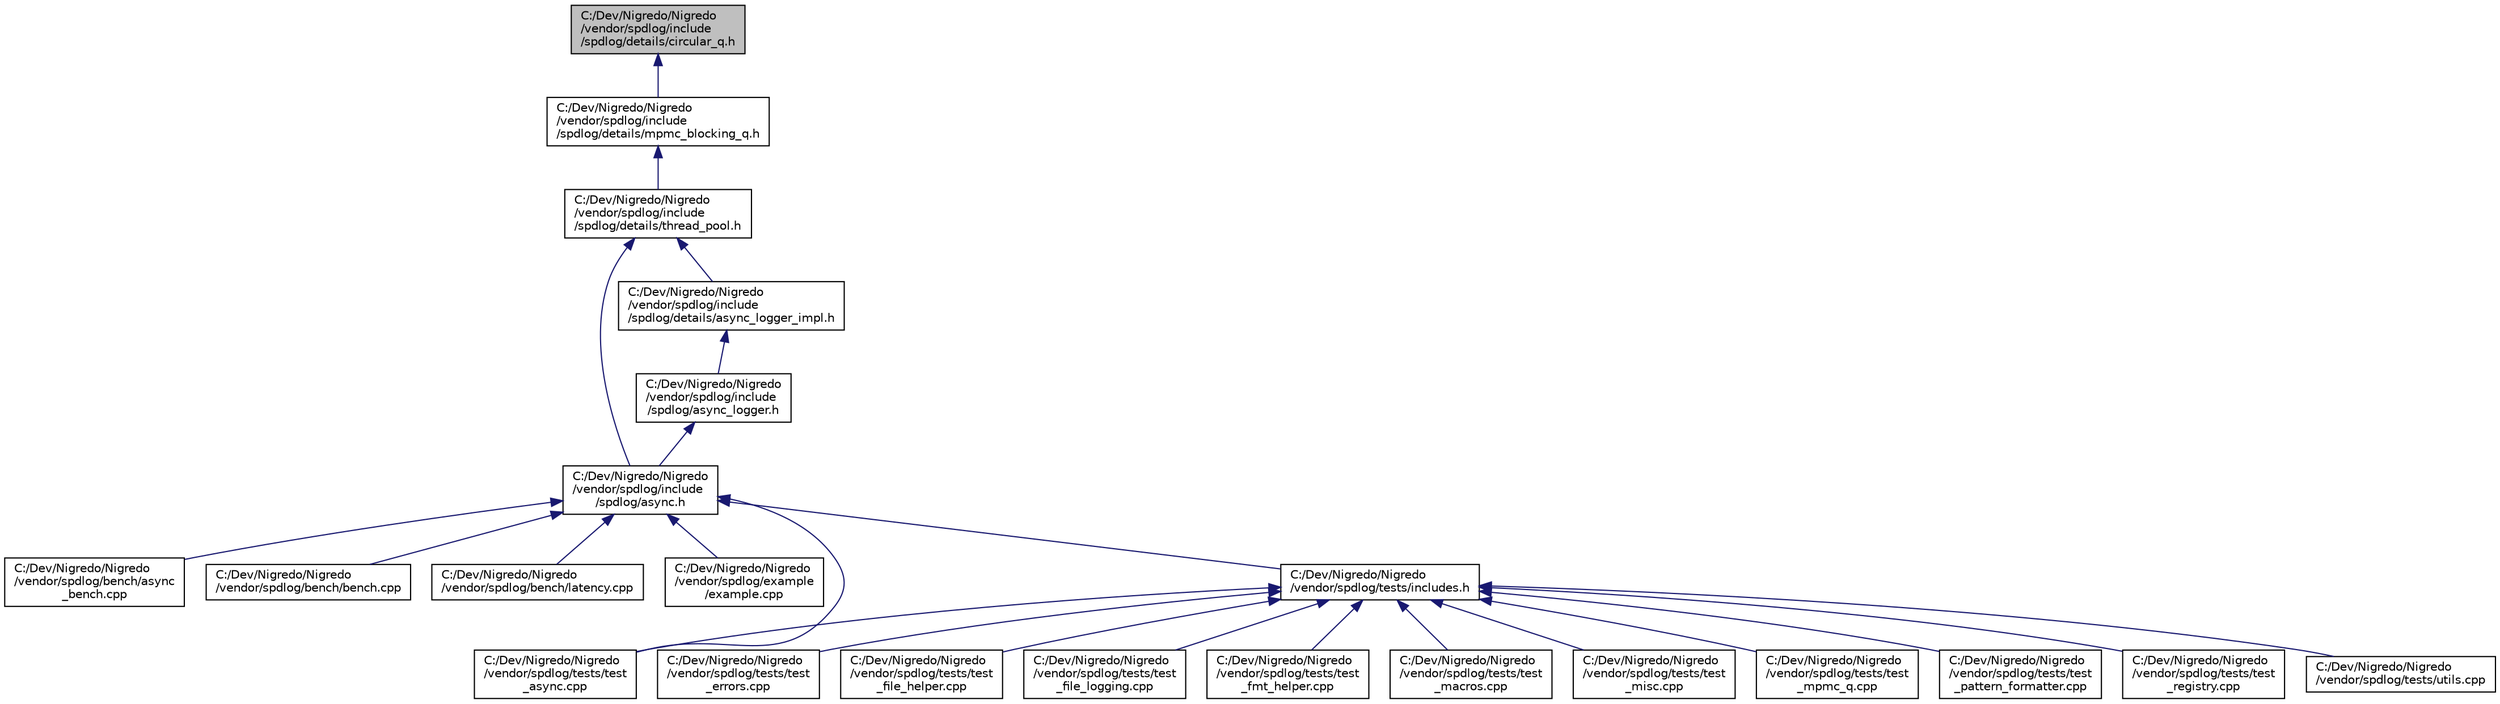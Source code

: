 digraph "C:/Dev/Nigredo/Nigredo/vendor/spdlog/include/spdlog/details/circular_q.h"
{
  edge [fontname="Helvetica",fontsize="10",labelfontname="Helvetica",labelfontsize="10"];
  node [fontname="Helvetica",fontsize="10",shape=record];
  Node1 [label="C:/Dev/Nigredo/Nigredo\l/vendor/spdlog/include\l/spdlog/details/circular_q.h",height=0.2,width=0.4,color="black", fillcolor="grey75", style="filled" fontcolor="black"];
  Node1 -> Node2 [dir="back",color="midnightblue",fontsize="10",style="solid",fontname="Helvetica"];
  Node2 [label="C:/Dev/Nigredo/Nigredo\l/vendor/spdlog/include\l/spdlog/details/mpmc_blocking_q.h",height=0.2,width=0.4,color="black", fillcolor="white", style="filled",URL="$mpmc__blocking__q_8h.html"];
  Node2 -> Node3 [dir="back",color="midnightblue",fontsize="10",style="solid",fontname="Helvetica"];
  Node3 [label="C:/Dev/Nigredo/Nigredo\l/vendor/spdlog/include\l/spdlog/details/thread_pool.h",height=0.2,width=0.4,color="black", fillcolor="white", style="filled",URL="$thread__pool_8h.html"];
  Node3 -> Node4 [dir="back",color="midnightblue",fontsize="10",style="solid",fontname="Helvetica"];
  Node4 [label="C:/Dev/Nigredo/Nigredo\l/vendor/spdlog/include\l/spdlog/async.h",height=0.2,width=0.4,color="black", fillcolor="white", style="filled",URL="$async_8h.html"];
  Node4 -> Node5 [dir="back",color="midnightblue",fontsize="10",style="solid",fontname="Helvetica"];
  Node5 [label="C:/Dev/Nigredo/Nigredo\l/vendor/spdlog/bench/async\l_bench.cpp",height=0.2,width=0.4,color="black", fillcolor="white", style="filled",URL="$async__bench_8cpp.html"];
  Node4 -> Node6 [dir="back",color="midnightblue",fontsize="10",style="solid",fontname="Helvetica"];
  Node6 [label="C:/Dev/Nigredo/Nigredo\l/vendor/spdlog/bench/bench.cpp",height=0.2,width=0.4,color="black", fillcolor="white", style="filled",URL="$bench_8cpp.html"];
  Node4 -> Node7 [dir="back",color="midnightblue",fontsize="10",style="solid",fontname="Helvetica"];
  Node7 [label="C:/Dev/Nigredo/Nigredo\l/vendor/spdlog/bench/latency.cpp",height=0.2,width=0.4,color="black", fillcolor="white", style="filled",URL="$latency_8cpp.html"];
  Node4 -> Node8 [dir="back",color="midnightblue",fontsize="10",style="solid",fontname="Helvetica"];
  Node8 [label="C:/Dev/Nigredo/Nigredo\l/vendor/spdlog/example\l/example.cpp",height=0.2,width=0.4,color="black", fillcolor="white", style="filled",URL="$example_8cpp.html"];
  Node4 -> Node9 [dir="back",color="midnightblue",fontsize="10",style="solid",fontname="Helvetica"];
  Node9 [label="C:/Dev/Nigredo/Nigredo\l/vendor/spdlog/tests/includes.h",height=0.2,width=0.4,color="black", fillcolor="white", style="filled",URL="$includes_8h.html"];
  Node9 -> Node10 [dir="back",color="midnightblue",fontsize="10",style="solid",fontname="Helvetica"];
  Node10 [label="C:/Dev/Nigredo/Nigredo\l/vendor/spdlog/tests/test\l_async.cpp",height=0.2,width=0.4,color="black", fillcolor="white", style="filled",URL="$test__async_8cpp.html"];
  Node9 -> Node11 [dir="back",color="midnightblue",fontsize="10",style="solid",fontname="Helvetica"];
  Node11 [label="C:/Dev/Nigredo/Nigredo\l/vendor/spdlog/tests/test\l_errors.cpp",height=0.2,width=0.4,color="black", fillcolor="white", style="filled",URL="$test__errors_8cpp.html"];
  Node9 -> Node12 [dir="back",color="midnightblue",fontsize="10",style="solid",fontname="Helvetica"];
  Node12 [label="C:/Dev/Nigredo/Nigredo\l/vendor/spdlog/tests/test\l_file_helper.cpp",height=0.2,width=0.4,color="black", fillcolor="white", style="filled",URL="$test__file__helper_8cpp.html"];
  Node9 -> Node13 [dir="back",color="midnightblue",fontsize="10",style="solid",fontname="Helvetica"];
  Node13 [label="C:/Dev/Nigredo/Nigredo\l/vendor/spdlog/tests/test\l_file_logging.cpp",height=0.2,width=0.4,color="black", fillcolor="white", style="filled",URL="$test__file__logging_8cpp.html"];
  Node9 -> Node14 [dir="back",color="midnightblue",fontsize="10",style="solid",fontname="Helvetica"];
  Node14 [label="C:/Dev/Nigredo/Nigredo\l/vendor/spdlog/tests/test\l_fmt_helper.cpp",height=0.2,width=0.4,color="black", fillcolor="white", style="filled",URL="$test__fmt__helper_8cpp.html"];
  Node9 -> Node15 [dir="back",color="midnightblue",fontsize="10",style="solid",fontname="Helvetica"];
  Node15 [label="C:/Dev/Nigredo/Nigredo\l/vendor/spdlog/tests/test\l_macros.cpp",height=0.2,width=0.4,color="black", fillcolor="white", style="filled",URL="$test__macros_8cpp.html"];
  Node9 -> Node16 [dir="back",color="midnightblue",fontsize="10",style="solid",fontname="Helvetica"];
  Node16 [label="C:/Dev/Nigredo/Nigredo\l/vendor/spdlog/tests/test\l_misc.cpp",height=0.2,width=0.4,color="black", fillcolor="white", style="filled",URL="$test__misc_8cpp.html"];
  Node9 -> Node17 [dir="back",color="midnightblue",fontsize="10",style="solid",fontname="Helvetica"];
  Node17 [label="C:/Dev/Nigredo/Nigredo\l/vendor/spdlog/tests/test\l_mpmc_q.cpp",height=0.2,width=0.4,color="black", fillcolor="white", style="filled",URL="$test__mpmc__q_8cpp.html"];
  Node9 -> Node18 [dir="back",color="midnightblue",fontsize="10",style="solid",fontname="Helvetica"];
  Node18 [label="C:/Dev/Nigredo/Nigredo\l/vendor/spdlog/tests/test\l_pattern_formatter.cpp",height=0.2,width=0.4,color="black", fillcolor="white", style="filled",URL="$test__pattern__formatter_8cpp.html"];
  Node9 -> Node19 [dir="back",color="midnightblue",fontsize="10",style="solid",fontname="Helvetica"];
  Node19 [label="C:/Dev/Nigredo/Nigredo\l/vendor/spdlog/tests/test\l_registry.cpp",height=0.2,width=0.4,color="black", fillcolor="white", style="filled",URL="$test__registry_8cpp.html"];
  Node9 -> Node20 [dir="back",color="midnightblue",fontsize="10",style="solid",fontname="Helvetica"];
  Node20 [label="C:/Dev/Nigredo/Nigredo\l/vendor/spdlog/tests/utils.cpp",height=0.2,width=0.4,color="black", fillcolor="white", style="filled",URL="$utils_8cpp.html"];
  Node4 -> Node10 [dir="back",color="midnightblue",fontsize="10",style="solid",fontname="Helvetica"];
  Node3 -> Node21 [dir="back",color="midnightblue",fontsize="10",style="solid",fontname="Helvetica"];
  Node21 [label="C:/Dev/Nigredo/Nigredo\l/vendor/spdlog/include\l/spdlog/details/async_logger_impl.h",height=0.2,width=0.4,color="black", fillcolor="white", style="filled",URL="$async__logger__impl_8h.html"];
  Node21 -> Node22 [dir="back",color="midnightblue",fontsize="10",style="solid",fontname="Helvetica"];
  Node22 [label="C:/Dev/Nigredo/Nigredo\l/vendor/spdlog/include\l/spdlog/async_logger.h",height=0.2,width=0.4,color="black", fillcolor="white", style="filled",URL="$async__logger_8h.html"];
  Node22 -> Node4 [dir="back",color="midnightblue",fontsize="10",style="solid",fontname="Helvetica"];
}
